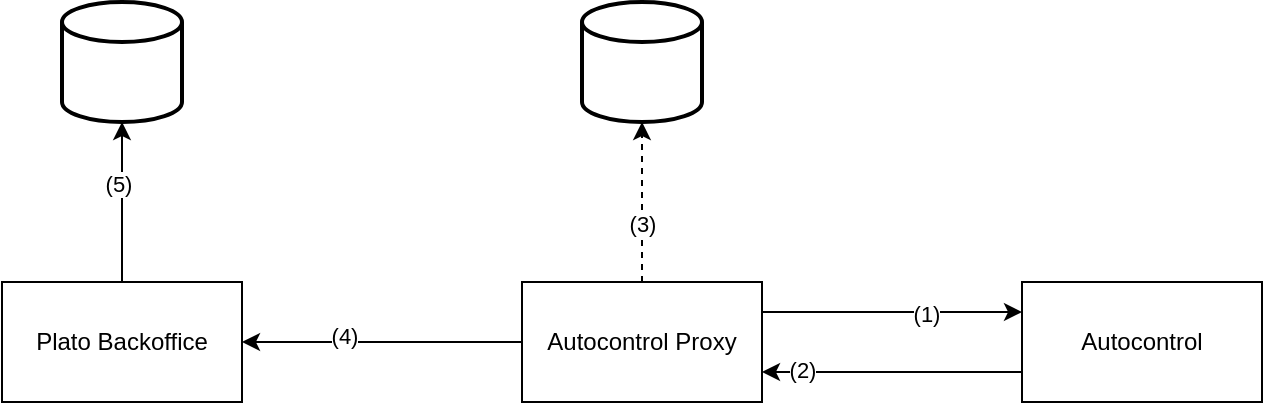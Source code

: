 <mxfile version="13.2.4" type="device"><diagram id="q5hKpPyhD53GUw2FXFm3" name="Page-1"><mxGraphModel dx="1038" dy="568" grid="1" gridSize="10" guides="1" tooltips="1" connect="1" arrows="1" fold="1" page="1" pageScale="1" pageWidth="827" pageHeight="1169" math="0" shadow="0"><root><mxCell id="0"/><mxCell id="1" parent="0"/><mxCell id="lB1CD4RXjM8gFbS6P2cn-14" style="edgeStyle=orthogonalEdgeStyle;rounded=0;orthogonalLoop=1;jettySize=auto;html=1;entryX=0.5;entryY=1;entryDx=0;entryDy=0;entryPerimeter=0;" edge="1" parent="1" source="lB1CD4RXjM8gFbS6P2cn-1" target="lB1CD4RXjM8gFbS6P2cn-4"><mxGeometry relative="1" as="geometry"/></mxCell><mxCell id="lB1CD4RXjM8gFbS6P2cn-15" value="(5)" style="edgeLabel;html=1;align=center;verticalAlign=middle;resizable=0;points=[];" vertex="1" connectable="0" parent="lB1CD4RXjM8gFbS6P2cn-14"><mxGeometry x="0.24" y="2" relative="1" as="geometry"><mxPoint as="offset"/></mxGeometry></mxCell><mxCell id="lB1CD4RXjM8gFbS6P2cn-1" value="Plato Backoffice" style="rounded=0;whiteSpace=wrap;html=1;" vertex="1" parent="1"><mxGeometry x="40" y="180" width="120" height="60" as="geometry"/></mxCell><mxCell id="lB1CD4RXjM8gFbS6P2cn-7" style="edgeStyle=orthogonalEdgeStyle;rounded=0;orthogonalLoop=1;jettySize=auto;html=1;exitX=1;exitY=0.25;exitDx=0;exitDy=0;entryX=0;entryY=0.25;entryDx=0;entryDy=0;" edge="1" parent="1" source="lB1CD4RXjM8gFbS6P2cn-2" target="lB1CD4RXjM8gFbS6P2cn-3"><mxGeometry relative="1" as="geometry"/></mxCell><mxCell id="lB1CD4RXjM8gFbS6P2cn-8" value="(1)" style="edgeLabel;html=1;align=center;verticalAlign=middle;resizable=0;points=[];" vertex="1" connectable="0" parent="lB1CD4RXjM8gFbS6P2cn-7"><mxGeometry x="0.259" y="-1" relative="1" as="geometry"><mxPoint as="offset"/></mxGeometry></mxCell><mxCell id="lB1CD4RXjM8gFbS6P2cn-11" style="edgeStyle=orthogonalEdgeStyle;rounded=0;orthogonalLoop=1;jettySize=auto;html=1;exitX=0.5;exitY=0;exitDx=0;exitDy=0;entryX=0.5;entryY=1;entryDx=0;entryDy=0;entryPerimeter=0;dashed=1;" edge="1" parent="1" source="lB1CD4RXjM8gFbS6P2cn-2" target="lB1CD4RXjM8gFbS6P2cn-5"><mxGeometry relative="1" as="geometry"/></mxCell><mxCell id="lB1CD4RXjM8gFbS6P2cn-12" value="(3)" style="edgeLabel;html=1;align=center;verticalAlign=middle;resizable=0;points=[];" vertex="1" connectable="0" parent="lB1CD4RXjM8gFbS6P2cn-11"><mxGeometry x="-0.26" relative="1" as="geometry"><mxPoint as="offset"/></mxGeometry></mxCell><mxCell id="lB1CD4RXjM8gFbS6P2cn-13" style="edgeStyle=orthogonalEdgeStyle;rounded=0;orthogonalLoop=1;jettySize=auto;html=1;exitX=0;exitY=0.5;exitDx=0;exitDy=0;" edge="1" parent="1" source="lB1CD4RXjM8gFbS6P2cn-2" target="lB1CD4RXjM8gFbS6P2cn-1"><mxGeometry relative="1" as="geometry"/></mxCell><mxCell id="lB1CD4RXjM8gFbS6P2cn-16" value="(4)" style="edgeLabel;html=1;align=center;verticalAlign=middle;resizable=0;points=[];" vertex="1" connectable="0" parent="lB1CD4RXjM8gFbS6P2cn-13"><mxGeometry x="0.274" y="-3" relative="1" as="geometry"><mxPoint as="offset"/></mxGeometry></mxCell><mxCell id="lB1CD4RXjM8gFbS6P2cn-2" value="Autocontrol Proxy" style="rounded=0;whiteSpace=wrap;html=1;" vertex="1" parent="1"><mxGeometry x="300" y="180" width="120" height="60" as="geometry"/></mxCell><mxCell id="lB1CD4RXjM8gFbS6P2cn-9" style="edgeStyle=orthogonalEdgeStyle;rounded=0;orthogonalLoop=1;jettySize=auto;html=1;exitX=0;exitY=0.75;exitDx=0;exitDy=0;entryX=1;entryY=0.75;entryDx=0;entryDy=0;" edge="1" parent="1" source="lB1CD4RXjM8gFbS6P2cn-3" target="lB1CD4RXjM8gFbS6P2cn-2"><mxGeometry relative="1" as="geometry"/></mxCell><mxCell id="lB1CD4RXjM8gFbS6P2cn-10" value="(2)" style="edgeLabel;html=1;align=center;verticalAlign=middle;resizable=0;points=[];" vertex="1" connectable="0" parent="lB1CD4RXjM8gFbS6P2cn-9"><mxGeometry x="0.695" y="-1" relative="1" as="geometry"><mxPoint as="offset"/></mxGeometry></mxCell><mxCell id="lB1CD4RXjM8gFbS6P2cn-3" value="Autocontrol" style="rounded=0;whiteSpace=wrap;html=1;" vertex="1" parent="1"><mxGeometry x="550" y="180" width="120" height="60" as="geometry"/></mxCell><mxCell id="lB1CD4RXjM8gFbS6P2cn-4" value="" style="strokeWidth=2;html=1;shape=mxgraph.flowchart.database;whiteSpace=wrap;" vertex="1" parent="1"><mxGeometry x="70" y="40" width="60" height="60" as="geometry"/></mxCell><mxCell id="lB1CD4RXjM8gFbS6P2cn-5" value="" style="strokeWidth=2;html=1;shape=mxgraph.flowchart.database;whiteSpace=wrap;" vertex="1" parent="1"><mxGeometry x="330" y="40" width="60" height="60" as="geometry"/></mxCell></root></mxGraphModel></diagram></mxfile>
